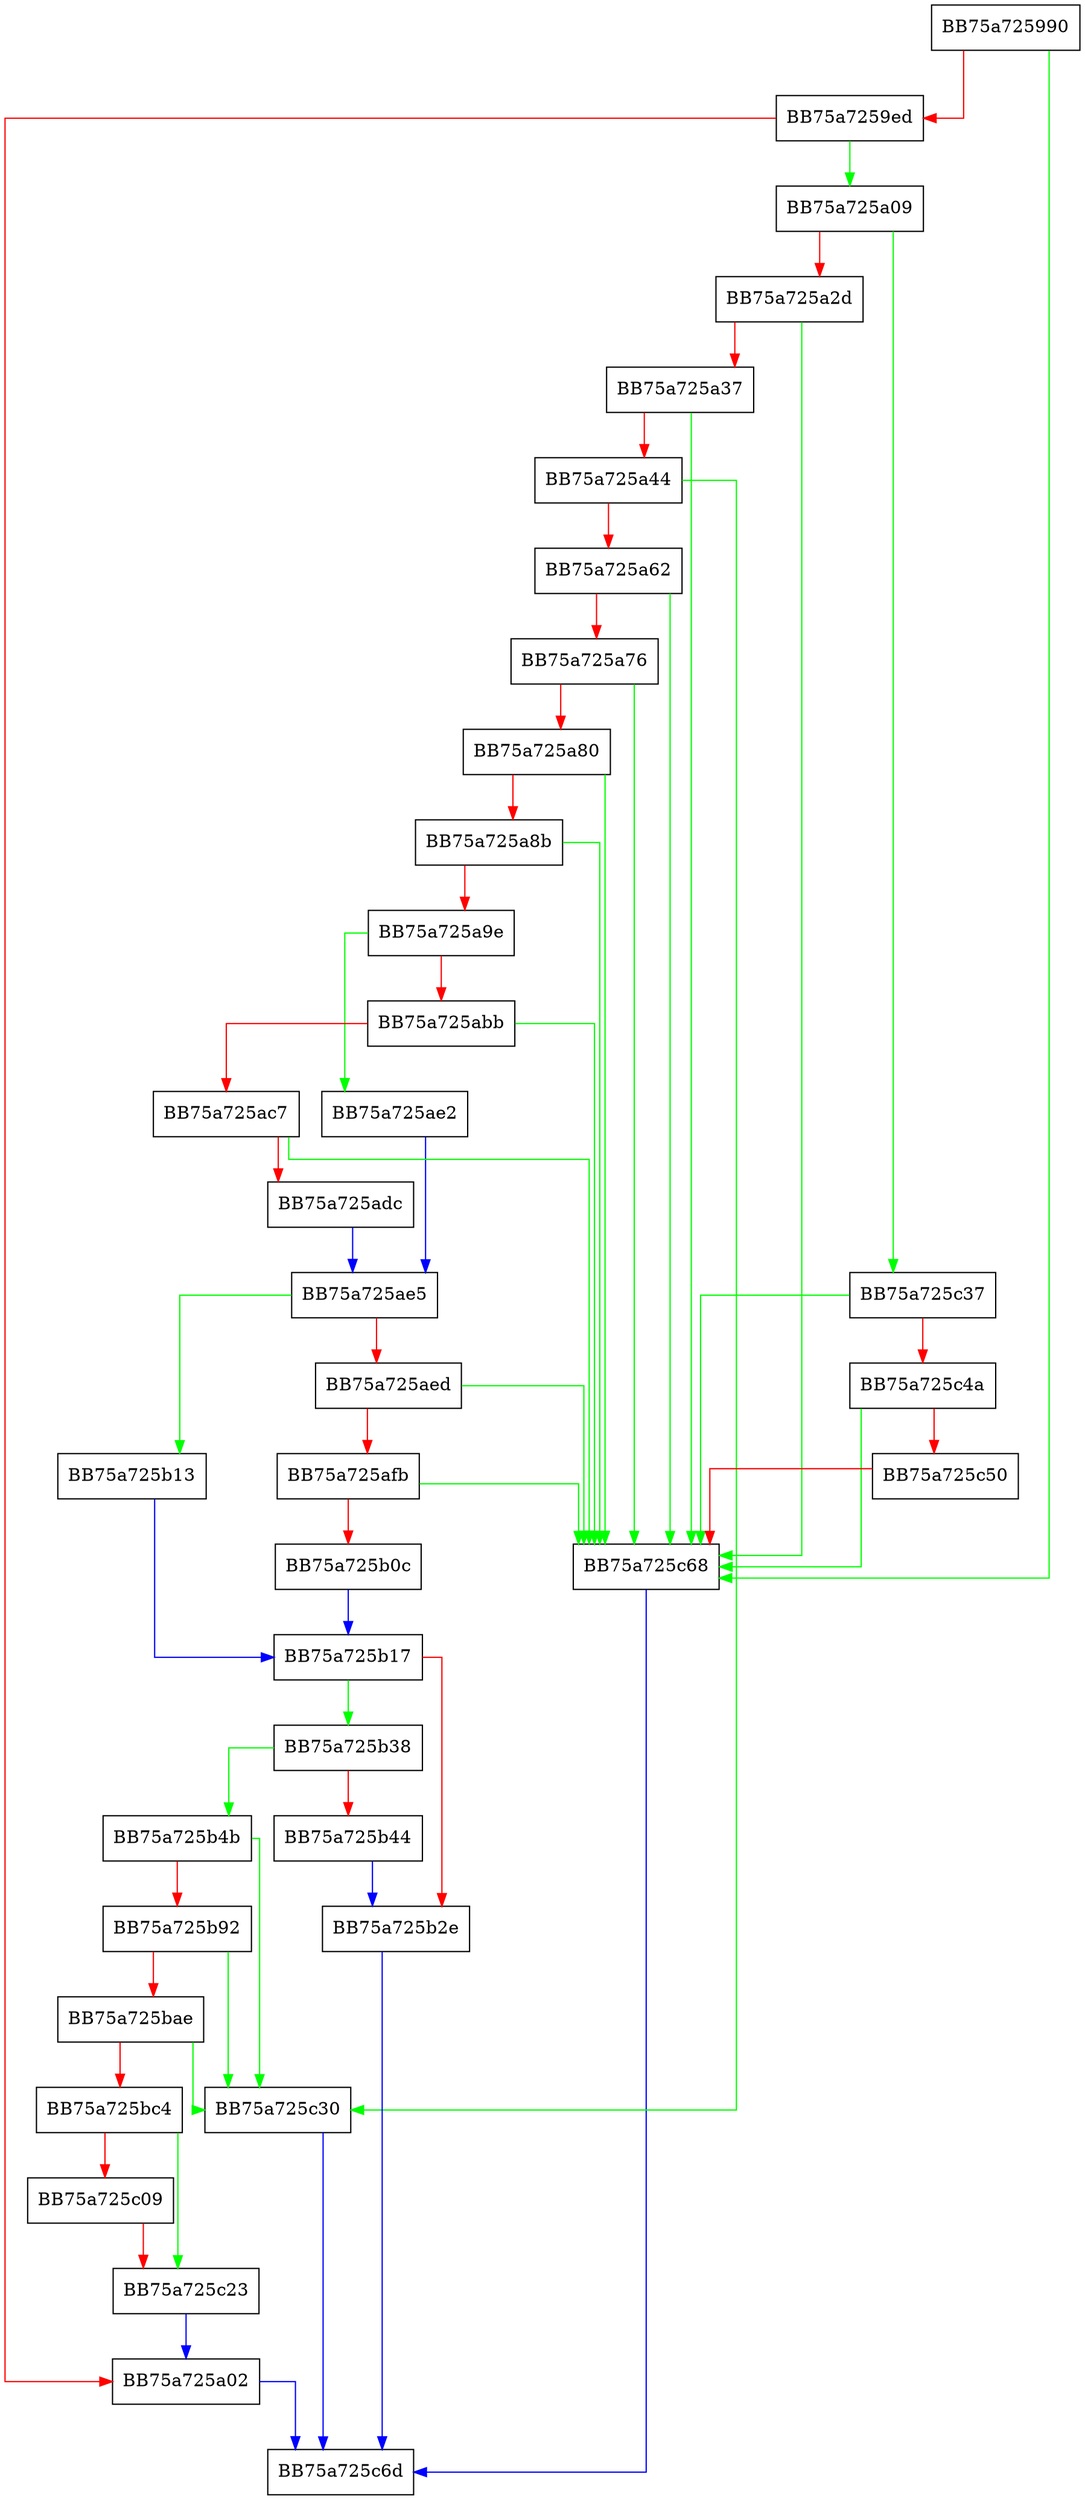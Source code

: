 digraph fastpath_threat_receiver {
  node [shape="box"];
  graph [splines=ortho];
  BB75a725990 -> BB75a725c68 [color="green"];
  BB75a725990 -> BB75a7259ed [color="red"];
  BB75a7259ed -> BB75a725a09 [color="green"];
  BB75a7259ed -> BB75a725a02 [color="red"];
  BB75a725a02 -> BB75a725c6d [color="blue"];
  BB75a725a09 -> BB75a725c37 [color="green"];
  BB75a725a09 -> BB75a725a2d [color="red"];
  BB75a725a2d -> BB75a725c68 [color="green"];
  BB75a725a2d -> BB75a725a37 [color="red"];
  BB75a725a37 -> BB75a725c68 [color="green"];
  BB75a725a37 -> BB75a725a44 [color="red"];
  BB75a725a44 -> BB75a725c30 [color="green"];
  BB75a725a44 -> BB75a725a62 [color="red"];
  BB75a725a62 -> BB75a725c68 [color="green"];
  BB75a725a62 -> BB75a725a76 [color="red"];
  BB75a725a76 -> BB75a725c68 [color="green"];
  BB75a725a76 -> BB75a725a80 [color="red"];
  BB75a725a80 -> BB75a725c68 [color="green"];
  BB75a725a80 -> BB75a725a8b [color="red"];
  BB75a725a8b -> BB75a725c68 [color="green"];
  BB75a725a8b -> BB75a725a9e [color="red"];
  BB75a725a9e -> BB75a725ae2 [color="green"];
  BB75a725a9e -> BB75a725abb [color="red"];
  BB75a725abb -> BB75a725c68 [color="green"];
  BB75a725abb -> BB75a725ac7 [color="red"];
  BB75a725ac7 -> BB75a725c68 [color="green"];
  BB75a725ac7 -> BB75a725adc [color="red"];
  BB75a725adc -> BB75a725ae5 [color="blue"];
  BB75a725ae2 -> BB75a725ae5 [color="blue"];
  BB75a725ae5 -> BB75a725b13 [color="green"];
  BB75a725ae5 -> BB75a725aed [color="red"];
  BB75a725aed -> BB75a725c68 [color="green"];
  BB75a725aed -> BB75a725afb [color="red"];
  BB75a725afb -> BB75a725c68 [color="green"];
  BB75a725afb -> BB75a725b0c [color="red"];
  BB75a725b0c -> BB75a725b17 [color="blue"];
  BB75a725b13 -> BB75a725b17 [color="blue"];
  BB75a725b17 -> BB75a725b38 [color="green"];
  BB75a725b17 -> BB75a725b2e [color="red"];
  BB75a725b2e -> BB75a725c6d [color="blue"];
  BB75a725b38 -> BB75a725b4b [color="green"];
  BB75a725b38 -> BB75a725b44 [color="red"];
  BB75a725b44 -> BB75a725b2e [color="blue"];
  BB75a725b4b -> BB75a725c30 [color="green"];
  BB75a725b4b -> BB75a725b92 [color="red"];
  BB75a725b92 -> BB75a725c30 [color="green"];
  BB75a725b92 -> BB75a725bae [color="red"];
  BB75a725bae -> BB75a725c30 [color="green"];
  BB75a725bae -> BB75a725bc4 [color="red"];
  BB75a725bc4 -> BB75a725c23 [color="green"];
  BB75a725bc4 -> BB75a725c09 [color="red"];
  BB75a725c09 -> BB75a725c23 [color="red"];
  BB75a725c23 -> BB75a725a02 [color="blue"];
  BB75a725c30 -> BB75a725c6d [color="blue"];
  BB75a725c37 -> BB75a725c68 [color="green"];
  BB75a725c37 -> BB75a725c4a [color="red"];
  BB75a725c4a -> BB75a725c68 [color="green"];
  BB75a725c4a -> BB75a725c50 [color="red"];
  BB75a725c50 -> BB75a725c68 [color="red"];
  BB75a725c68 -> BB75a725c6d [color="blue"];
}